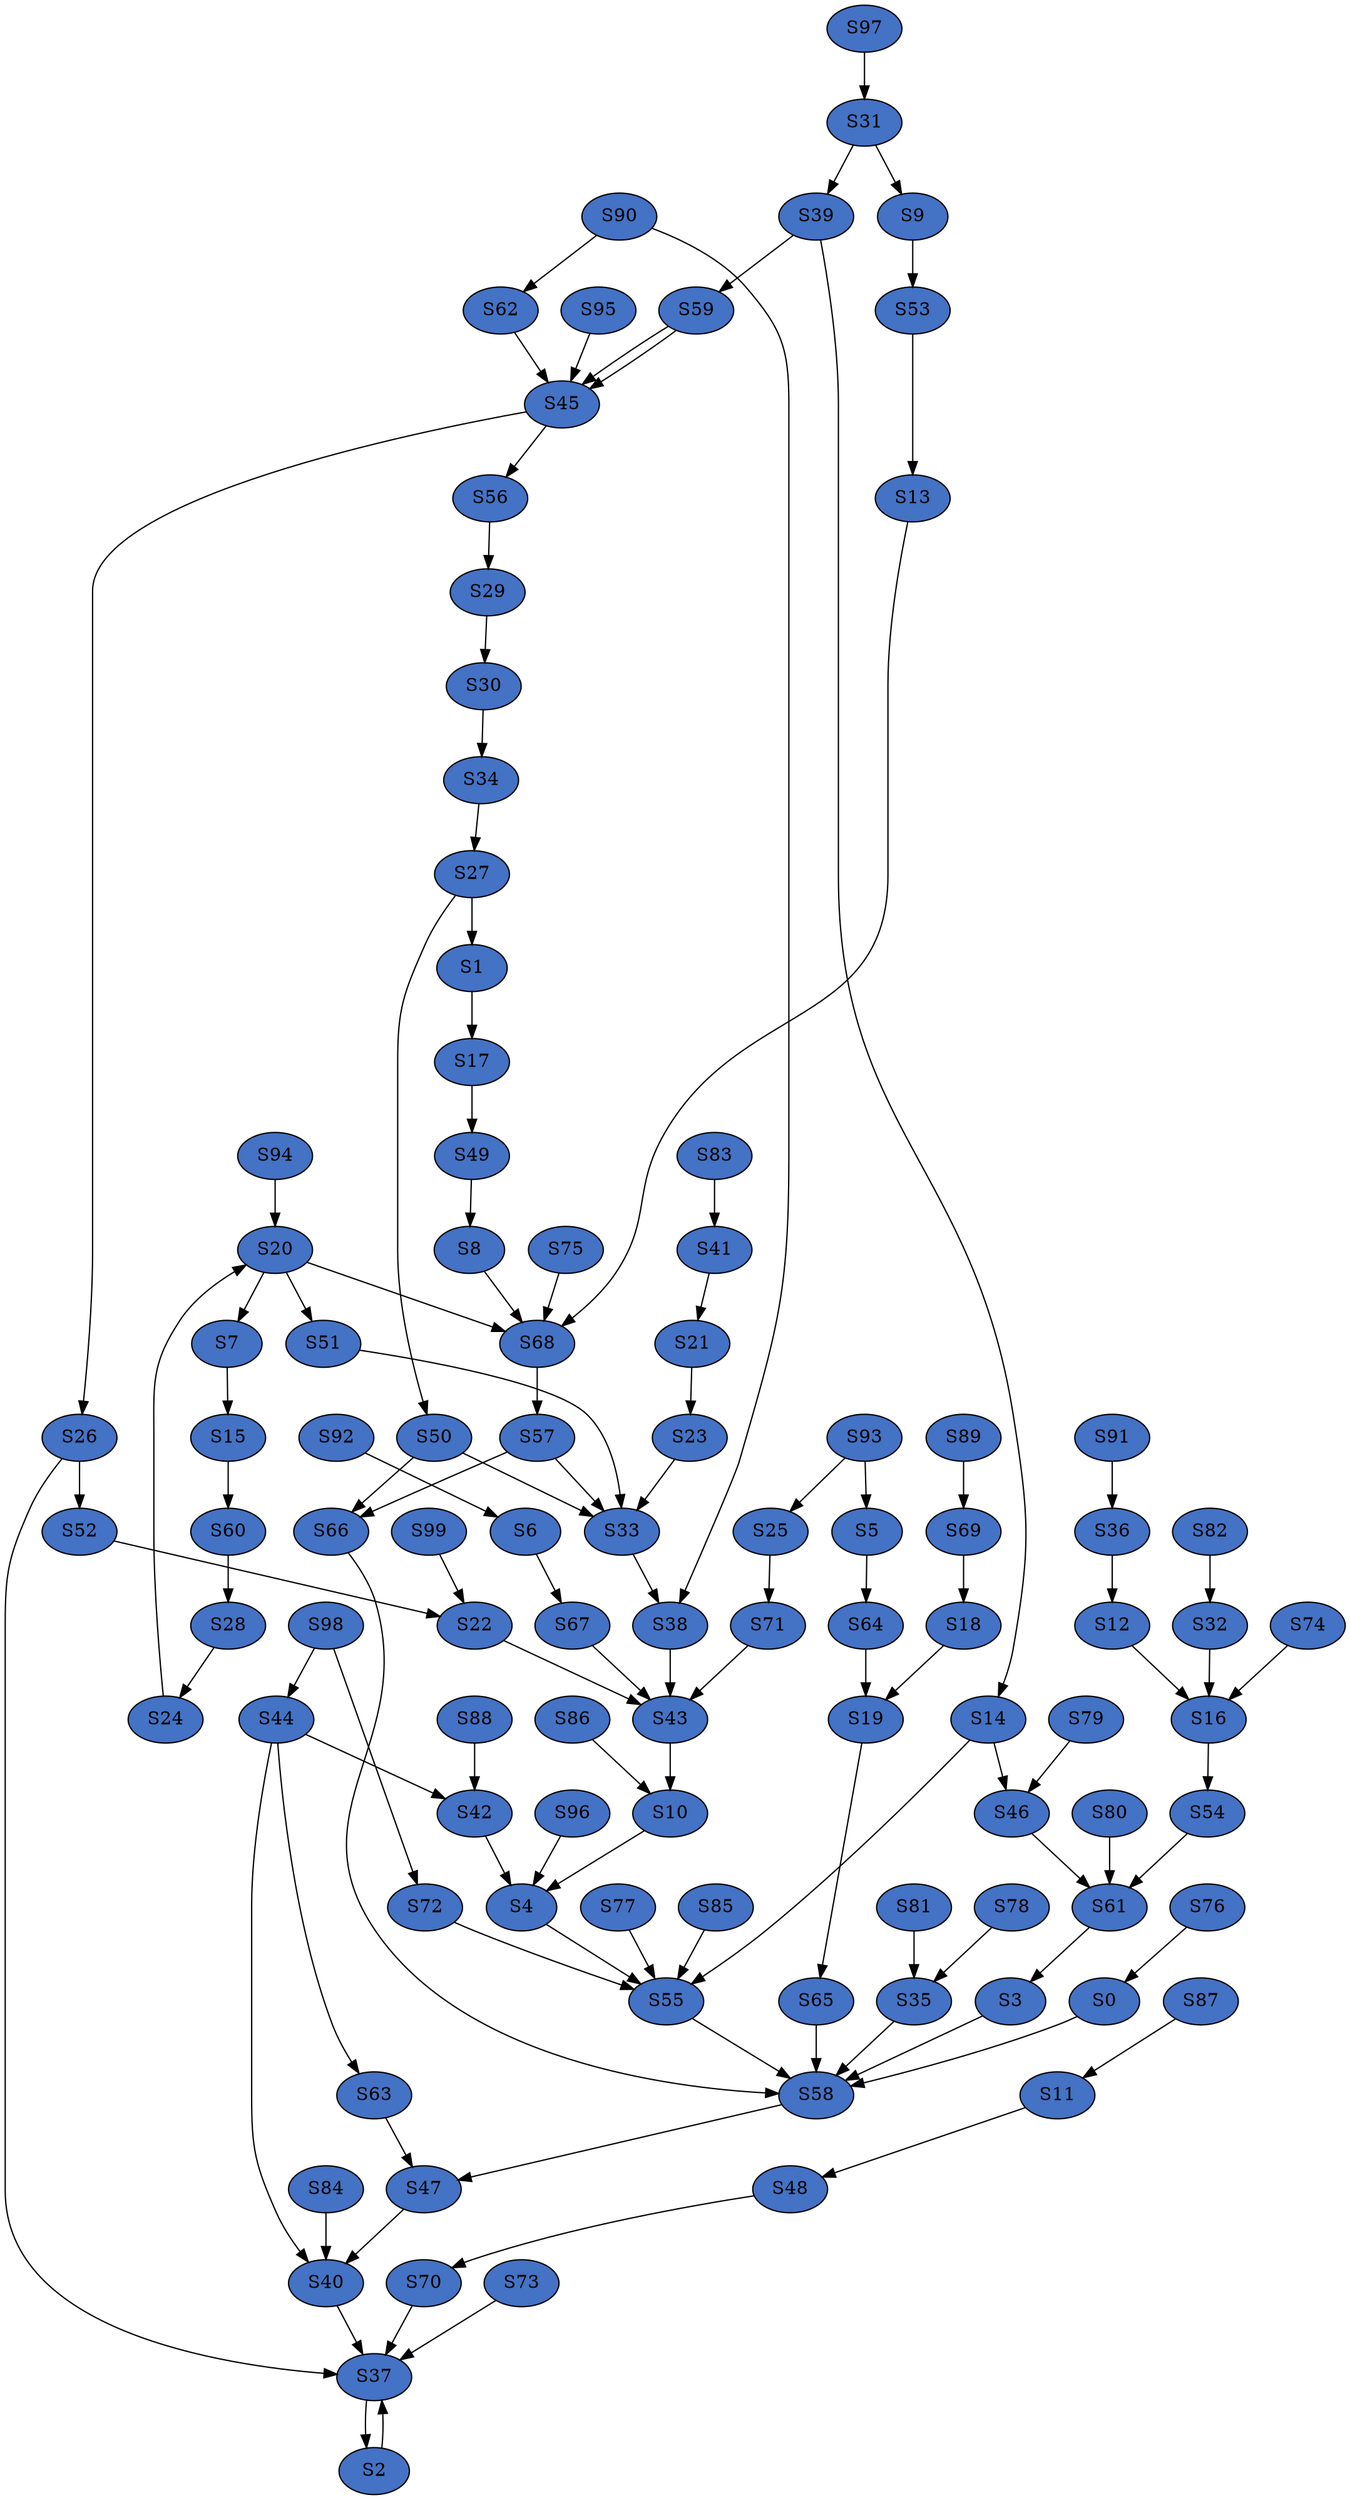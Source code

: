 digraph G {
	graph [bb="0,0,1180,1908"];
	node [color=black,
		fillcolor="#4472C4",
		label="\N",
		style=filled
	];
	S31	 [height=0.5,
		pos="609,1818",
		width=0.75];
	S39	 [height=0.5,
		pos="645,1746",
		width=0.75];
	S31 -> S39	 [pos="e,636.7,1763.1 617.35,1800.8 621.71,1792.3 627.15,1781.7 632.04,1772.2"];
	S9	 [height=0.5,
		pos="573,1746",
		width=0.75];
	S31 -> S9	 [pos="e,581.3,1763.1 600.65,1800.8 596.29,1792.3 590.85,1781.7 585.96,1772.2"];
	S14	 [height=0.5,
		pos="552,594",
		width=0.75];
	S39 -> S14	 [pos="e,552,612.05 641.64,1728 636.69,1701.5 628,1648.4 628,1603 628,1603 628,1603 628,1169 628,1068.1 552,1055.9 552,955 552,955 552,\
955 552,737 552,697 552,650.65 552,622.08"];
	S59	 [height=0.5,
		pos="771,1674",
		width=0.75];
	S39 -> S59	 [pos="e,750.81,1686.2 665.24,1733.8 686,1722.2 718.48,1704.2 741.98,1691.1"];
	S53	 [height=0.5,
		pos="573,1602",
		width=0.75];
	S9 -> S53	 [pos="e,573,1620.2 573,1727.9 573,1703.7 573,1659.2 573,1630.4"];
	S19	 [height=0.5,
		pos="171,594",
		width=0.75];
	S65	 [height=0.5,
		pos="213,378",
		width=0.75];
	S19 -> S65	 [pos="e,209.68,395.94 174.37,575.85 181.66,538.66 198.99,450.37 207.75,405.77"];
	S58	 [height=0.5,
		pos="531,306",
		width=0.75];
	S65 -> S58	 [pos="e,505.78,312.55 238.22,371.45 294.58,359.04 430.86,329.04 495.65,314.78"];
	S44	 [height=0.5,
		pos="950,594",
		width=0.75];
	S40	 [height=0.5,
		pos="952,162",
		width=0.75];
	S44 -> S40	 [pos="e,959.11,179.7 957.51,576.34 968.58,550.2 988,497.7 988,451 988,451 988,451 988,305 988,263.55 973.41,217.32 962.8,189.2"];
	S63	 [height=0.5,
		pos="933,306",
		width=0.75];
	S44 -> S63	 [pos="e,934.03,324.31 948.99,575.97 946.15,528.29 938.12,393.18 934.64,334.63"];
	S42	 [height=0.5,
		pos="823,522",
		width=0.75];
	S44 -> S42	 [pos="e,843.45,534.27 929.88,581.91 909.01,570.41 876.16,552.3 852.39,539.2"];
	S37	 [height=0.5,
		pos="1053,90",
		width=0.75];
	S40 -> S37	 [pos="e,1034.8,103.64 970.06,148.49 985.76,137.6 1008.7,121.69 1026.5,109.37"];
	S47	 [height=0.5,
		pos="933,234",
		width=0.75];
	S63 -> S47	 [pos="e,933,252.1 933,287.7 933,279.98 933,270.71 933,262.11"];
	S5	 [height=0.5,
		pos="171,738",
		width=0.75];
	S64	 [height=0.5,
		pos="171,666",
		width=0.75];
	S5 -> S64	 [pos="e,171,684.1 171,719.7 171,711.98 171,702.71 171,694.11"];
	S64 -> S19	 [pos="e,171,612.1 171,647.7 171,639.98 171,630.71 171,622.11"];
	S94	 [height=0.5,
		pos="497,1026",
		width=0.75];
	S20	 [height=0.5,
		pos="497,954",
		width=0.75];
	S94 -> S20	 [pos="e,497,972.1 497,1007.7 497,999.98 497,990.71 497,982.11"];
	S68	 [height=0.5,
		pos="679,882",
		width=0.75];
	S20 -> S68	 [pos="e,657.83,893.4 520.78,945.13 549.89,935.32 600.56,917.68 643,900 644.82,899.24 646.68,898.44 648.55,897.62"];
	S51	 [height=0.5,
		pos="607,882",
		width=0.75];
	S20 -> S51	 [pos="e,588.06,895.05 516.16,940.81 533.67,929.67 559.76,913.06 579.49,900.5"];
	S7	 [height=0.5,
		pos="497,882",
		width=0.75];
	S20 -> S7	 [pos="e,497,900.1 497,935.7 497,927.98 497,918.71 497,910.11"];
	S57	 [height=0.5,
		pos="679,810",
		width=0.75];
	S68 -> S57	 [pos="e,679,828.1 679,863.7 679,855.98 679,846.71 679,838.11"];
	S75	 [height=0.5,
		pos="734,954",
		width=0.75];
	S75 -> S68	 [pos="e,690.91,898.16 722.07,937.81 714.79,928.55 705.34,916.52 697.15,906.09"];
	S55	 [height=0.5,
		pos="719,378",
		width=0.75];
	S14 -> S55	 [pos="e,699.28,390.43 559.01,576.51 572.68,545.68 605.23,478.24 647,432 659.67,417.98 676.57,405.31 690.81,395.87"];
	S46	 [height=0.5,
		pos="315,522",
		width=0.75];
	S14 -> S46	 [pos="e,336.05,533.73 526.48,587.85 487.85,579.7 412.54,562.43 351,540 349.15,539.33 347.26,538.59 345.38,537.82"];
	S55 -> S58	 [pos="e,553.95,315.54 695.95,368.42 662.74,356.05 601.27,333.17 563.48,319.09"];
	S26	 [height=0.5,
		pos="933,810",
		width=0.75];
	S26 -> S37	 [pos="e,1047.7,107.85 949.63,795.62 976.38,772.48 1026,722.11 1026,667 1026,667 1026,667 1026,233 1026,192.28 1036.8,146.13 1044.8,117.79"];
	S52	 [height=0.5,
		pos="914,738",
		width=0.75];
	S26 -> S52	 [pos="e,918.56,755.79 928.4,792.05 926.25,784.14 923.65,774.54 921.24,765.69"];
	S2	 [height=0.5,
		pos="1053,18",
		width=0.75];
	S37 -> S2	 [pos="e,1047.1,35.956 1047.2,72.411 1046.3,64.507 1046,54.852 1046.4,45.935"];
	S22	 [height=0.5,
		pos="751,666",
		width=0.75];
	S52 -> S22	 [pos="e,772.25,677.23 891.38,727.93 865.88,717.61 823.24,700.11 787,684 785.2,683.2 783.35,682.37 781.5,681.52"];
	S77	 [height=0.5,
		pos="755,450",
		width=0.75];
	S77 -> S55	 [pos="e,727.3,395.15 746.65,432.76 742.29,424.28 736.85,413.71 731.96,404.2"];
	S72	 [height=0.5,
		pos="895,522",
		width=0.75];
	S72 -> S55	 [pos="e,745.47,381.96 893.2,503.97 890.23,484.17 882.55,451.7 863,432 834.04,402.83 787.68,389.57 755.41,383.63"];
	S50	 [height=0.5,
		pos="751,810",
		width=0.75];
	S66	 [height=0.5,
		pos="679,738",
		width=0.75];
	S50 -> S66	 [pos="e,693.8,753.38 736.43,794.83 726.25,784.94 712.48,771.55 700.97,760.36"];
	S33	 [height=0.5,
		pos="823,738",
		width=0.75];
	S50 -> S33	 [pos="e,808.2,753.38 765.57,794.83 775.75,784.94 789.52,771.55 801.03,760.36"];
	S66 -> S58	 [pos="e,547.63,320.38 666.25,721.7 658.44,711.59 648.85,697.71 643,684 627.12,646.8 624,635.45 624,595 624,595 624,595 624,449 624,398.84 \
582.89,352.61 555.34,327.26"];
	S57 -> S66	 [pos="e,679,756.1 679,791.7 679,783.98 679,774.71 679,766.11"];
	S57 -> S33	 [pos="e,801.67,749.37 700.25,798.67 724.6,786.83 764.72,767.33 792.43,753.86"];
	S38	 [height=0.5,
		pos="823,666",
		width=0.75];
	S33 -> S38	 [pos="e,823,684.1 823,719.7 823,711.98 823,702.71 823,694.11"];
	S70	 [height=0.5,
		pos="1081,162",
		width=0.75];
	S70 -> S37	 [pos="e,1059.6,107.47 1074.4,144.41 1071.1,136.22 1067.1,126.14 1063.4,116.95"];
	S30	 [height=0.5,
		pos="798,1386",
		width=0.75];
	S34	 [height=0.5,
		pos="791,1314",
		width=0.75];
	S30 -> S34	 [pos="e,792.71,1332.1 796.27,1367.7 795.5,1360 794.57,1350.7 793.71,1342.1"];
	S27	 [height=0.5,
		pos="789,1242",
		width=0.75];
	S34 -> S27	 [pos="e,789.49,1260.1 790.51,1295.7 790.29,1288 790.02,1278.7 789.77,1270.1"];
	S98	 [height=0.5,
		pos="923,666",
		width=0.75];
	S98 -> S44	 [pos="e,943.46,611.96 929.4,648.41 932.51,640.34 936.33,630.43 939.83,621.35"];
	S98 -> S72	 [pos="e,898.39,540.19 919.62,647.87 914.83,623.56 906.01,578.82 900.33,550.01"];
	S27 -> S50	 [pos="e,758.51,827.66 789,1224 789,1197.3 789,1144.1 789,1099 789,1099 789,1099 789,953 789,911.41 773.6,865.22 762.4,837.14"];
	S1	 [height=0.5,
		pos="700,1170",
		width=0.75];
	S27 -> S1	 [pos="e,716.97,1184.3 772.26,1227.8 758.92,1217.3 740.04,1202.5 724.92,1190.6"];
	S17	 [height=0.5,
		pos="692,1098",
		width=0.75];
	S1 -> S17	 [pos="e,693.95,1116.1 698.02,1151.7 697.14,1144 696.08,1134.7 695.1,1126.1"];
	S82	 [height=0.5,
		pos="243,738",
		width=0.75];
	S32	 [height=0.5,
		pos="243,666",
		width=0.75];
	S82 -> S32	 [pos="e,243,684.1 243,719.7 243,711.98 243,702.71 243,694.11"];
	S16	 [height=0.5,
		pos="243,594",
		width=0.75];
	S32 -> S16	 [pos="e,243,612.1 243,647.7 243,639.98 243,630.71 243,622.11"];
	S51 -> S33	 [pos="e,820.78,756.09 628.03,870.23 632.87,867.98 638.05,865.77 643,864 705.13,841.81 737.22,871.29 787,828 805.12,812.24 814.25,786.02 \
818.77,766.11"];
	S49	 [height=0.5,
		pos="681,1026",
		width=0.75];
	S17 -> S49	 [pos="e,683.71,1044.3 689.34,1080.1 688.13,1072.3 686.66,1063 685.3,1054.4"];
	S45	 [height=0.5,
		pos="842,1602",
		width=0.75];
	S45 -> S26	 [pos="e,931.22,828.03 857.04,1586.8 880.71,1562.9 924,1512 924,1459 924,1459 924,1459 924,953 924,912.92 927.62,866.59 930.26,838.05"];
	S56	 [height=0.5,
		pos="815,1530",
		width=0.75];
	S45 -> S56	 [pos="e,821.54,1548 835.6,1584.4 832.49,1576.3 828.67,1566.4 825.17,1557.4"];
	S29	 [height=0.5,
		pos="801,1458",
		width=0.75];
	S56 -> S29	 [pos="e,804.46,1476.3 811.61,1512.1 810.07,1504.3 808.21,1495 806.47,1486.4"];
	S73	 [height=0.5,
		pos="1153,162",
		width=0.75];
	S73 -> S37	 [pos="e,1071.1,103.64 1135.1,148.49 1119.7,137.7 1097.3,121.98 1079.7,109.7"];
	S90	 [height=0.5,
		pos="934,1746",
		width=0.75];
	S90 -> S38	 [pos="e,846.98,674.59 944.41,1729.1 960.1,1703.7 988,1651.5 988,1603 988,1603 988,1603 988,809 988,765.99 980.54,750.29 950,720 936.32,\
706.43 889.45,688.92 856.66,677.82"];
	S62	 [height=0.5,
		pos="843,1674",
		width=0.75];
	S90 -> S62	 [pos="e,860.04,1688.1 916.88,1731.8 903.16,1721.3 883.69,1706.3 868.18,1694.4"];
	S43	 [height=0.5,
		pos="679,594",
		width=0.75];
	S38 -> S43	 [pos="e,700.33,605.37 801.75,654.67 777.4,642.83 737.28,623.33 709.57,609.86"];
	S62 -> S45	 [pos="e,842.24,1620.1 842.75,1655.7 842.64,1648 842.51,1638.7 842.39,1630.1"];
	S59 -> S45	 [pos="e,823.94,1615.6 781.35,1657.1 790.63,1646.8 804.23,1633.3 816.29,1622.3"];
	S59 -> S45	 [pos="e,831.68,1618.8 789.01,1660.5 800.03,1651 813.84,1637.8 824.7,1626.4"];
	S35	 [height=0.5,
		pos="459,378",
		width=0.75];
	S35 -> S58	 [pos="e,516.2,321.38 473.57,362.83 483.75,352.94 497.52,339.55 509.03,328.36"];
	S58 -> S47	 [pos="e,912.48,245.97 558.23,303.82 619.82,300.55 774.04,289.03 897,252 898.94,251.42 900.9,250.75 902.86,250.01"];
	S3	 [height=0.5,
		pos="353,378",
		width=0.75];
	S3 -> S58	 [pos="e,508.18,315.97 375.91,367.99 407.15,355.71 463.28,333.63 498.76,319.68"];
	S24	 [height=0.5,
		pos="406,594",
		width=0.75];
	S24 -> S20	 [pos="e,476.31,942.24 398.89,611.7 388.4,637.89 370,690.46 370,737 370,811 370,811 370,811 370,869.08 429.77,914.3 467.3,936.97"];
	S28	 [height=0.5,
		pos="425,666",
		width=0.75];
	S28 -> S24	 [pos="e,410.56,611.79 420.4,648.05 418.25,640.14 415.65,630.54 413.24,621.69"];
	S12	 [height=0.5,
		pos="99,666",
		width=0.75];
	S12 -> S16	 [pos="e,221.67,605.37 120.25,654.67 144.6,642.83 184.72,623.33 212.43,609.86"];
	S54	 [height=0.5,
		pos="243,522",
		width=0.75];
	S16 -> S54	 [pos="e,243,540.1 243,575.7 243,567.98 243,558.71 243,550.11"];
	S93	 [height=0.5,
		pos="425,810",
		width=0.75];
	S93 -> S5	 [pos="e,191.64,749.62 399,804.45 357.63,796.82 274.57,779.89 207,756 205.09,755.33 203.15,754.58 201.21,753.8"];
	S25	 [height=0.5,
		pos="425,738",
		width=0.75];
	S93 -> S25	 [pos="e,425,756.1 425,791.7 425,783.98 425,774.71 425,766.11"];
	S22 -> S43	 [pos="e,693.8,609.38 736.43,650.83 726.25,640.94 712.48,627.55 700.97,616.36"];
	S10	 [height=0.5,
		pos="751,522",
		width=0.75];
	S43 -> S10	 [pos="e,736.2,537.38 693.57,578.83 703.75,568.94 717.52,555.55 729.03,544.36"];
	S0	 [height=0.5,
		pos="531,378",
		width=0.75];
	S0 -> S58	 [pos="e,531,324.1 531,359.7 531,351.98 531,342.71 531,334.11"];
	S61	 [height=0.5,
		pos="315,450",
		width=0.75];
	S46 -> S61	 [pos="e,315,468.1 315,503.7 315,495.98 315,486.71 315,478.11"];
	S61 -> S3	 [pos="e,344.23,395.15 323.81,432.76 328.42,424.28 334.16,413.71 339.32,404.2"];
	S85	 [height=0.5,
		pos="827,450",
		width=0.75];
	S85 -> S55	 [pos="e,737.6,391.05 808.19,436.81 791,425.67 765.38,409.06 746.01,396.5"];
	S4	 [height=0.5,
		pos="683,450",
		width=0.75];
	S4 -> S55	 [pos="e,710.7,395.15 691.35,432.76 695.71,424.28 701.15,413.71 706.04,404.2"];
	S47 -> S40	 [pos="e,947.44,179.79 937.6,216.05 939.75,208.14 942.35,198.54 944.76,189.69"];
	S84	 [height=0.5,
		pos="861,234",
		width=0.75];
	S84 -> S40	 [pos="e,934.96,176.11 878.12,219.83 891.84,209.27 911.31,194.3 926.82,182.37"];
	S83	 [height=0.5,
		pos="861,1026",
		width=0.75];
	S41	 [height=0.5,
		pos="861,954",
		width=0.75];
	S83 -> S41	 [pos="e,861,972.1 861,1007.7 861,999.98 861,990.71 861,982.11"];
	S21	 [height=0.5,
		pos="861,882",
		width=0.75];
	S41 -> S21	 [pos="e,861,900.1 861,935.7 861,927.98 861,918.71 861,910.11"];
	S88	 [height=0.5,
		pos="823,594",
		width=0.75];
	S88 -> S42	 [pos="e,823,540.1 823,575.7 823,567.98 823,558.71 823,550.11"];
	S42 -> S4	 [pos="e,704.1,461.55 802.04,510.52 778.43,498.72 739.87,479.43 713.05,466.03"];
	S99	 [height=0.5,
		pos="751,738",
		width=0.75];
	S99 -> S22	 [pos="e,751,684.1 751,719.7 751,711.98 751,702.71 751,694.11"];
	S87	 [height=0.5,
		pos="1081,378",
		width=0.75];
	S11	 [height=0.5,
		pos="1081,306",
		width=0.75];
	S87 -> S11	 [pos="e,1081,324.1 1081,359.7 1081,351.98 1081,342.71 1081,334.11"];
	S48	 [height=0.5,
		pos="1081,234",
		width=0.75];
	S11 -> S48	 [pos="e,1081,252.1 1081,287.7 1081,279.98 1081,270.71 1081,262.11"];
	S92	 [height=0.5,
		pos="607,810",
		width=0.75];
	S6	 [height=0.5,
		pos="607,738",
		width=0.75];
	S92 -> S6	 [pos="e,607,756.1 607,791.7 607,783.98 607,774.71 607,766.11"];
	S67	 [height=0.5,
		pos="679,666",
		width=0.75];
	S6 -> S67	 [pos="e,664.2,681.38 621.57,722.83 631.75,712.94 645.52,699.55 657.03,688.36"];
	S23	 [height=0.5,
		pos="861,810",
		width=0.75];
	S21 -> S23	 [pos="e,861,828.1 861,863.7 861,855.98 861,846.71 861,838.11"];
	S74	 [height=0.5,
		pos="315,666",
		width=0.75];
	S74 -> S16	 [pos="e,257.8,609.38 300.43,650.83 290.25,640.94 276.48,627.55 264.97,616.36"];
	S10 -> S4	 [pos="e,697.07,465.49 736.91,506.5 727.43,496.73 714.76,483.69 704.08,472.7"];
	S86	 [height=0.5,
		pos="751,594",
		width=0.75];
	S86 -> S10	 [pos="e,751,540.1 751,575.7 751,567.98 751,558.71 751,550.11"];
	S78	 [height=0.5,
		pos="459,450",
		width=0.75];
	S78 -> S35	 [pos="e,459,396.1 459,431.7 459,423.98 459,414.71 459,406.11"];
	S81	 [height=0.5,
		pos="387,450",
		width=0.75];
	S81 -> S35	 [pos="e,444.2,393.38 401.57,434.83 411.75,424.94 425.52,411.55 437.03,400.36"];
	S2 -> S37	 [pos="e,1058.8,72.411 1058.9,35.956 1059.7,43.827 1059.9,53.374 1059.6,62.187"];
	S8	 [height=0.5,
		pos="662,954",
		width=0.75];
	S49 -> S8	 [pos="e,666.56,971.79 676.4,1008.1 674.25,1000.1 671.65,990.54 669.24,981.69"];
	S71	 [height=0.5,
		pos="497,666",
		width=0.75];
	S25 -> S71	 [pos="e,482.2,681.38 439.57,722.83 449.75,712.94 463.52,699.55 475.03,688.36"];
	S96	 [height=0.5,
		pos="679,522",
		width=0.75];
	S96 -> S4	 [pos="e,682.02,468.1 679.99,503.7 680.43,495.98 680.96,486.71 681.45,478.11"];
	S67 -> S43	 [pos="e,679,612.1 679,647.7 679,639.98 679,630.71 679,622.11"];
	S71 -> S43	 [pos="e,656.14,603.79 520.05,656.13 552.05,643.83 610.1,621.5 646.49,607.51"];
	S69	 [height=0.5,
		pos="27,738",
		width=0.75];
	S18	 [height=0.5,
		pos="27,666",
		width=0.75];
	S69 -> S18	 [pos="e,27,684.1 27,719.7 27,711.98 27,702.71 27,694.11"];
	S18 -> S19	 [pos="e,149.67,605.37 48.248,654.67 72.602,642.83 112.72,623.33 140.43,609.86"];
	S79	 [height=0.5,
		pos="315,594",
		width=0.75];
	S79 -> S46	 [pos="e,315,540.1 315,575.7 315,567.98 315,558.71 315,550.11"];
	S29 -> S30	 [pos="e,798.73,1404.1 800.26,1439.7 799.93,1432 799.53,1422.7 799.16,1414.1"];
	S95	 [height=0.5,
		pos="915,1674",
		width=0.75];
	S95 -> S45	 [pos="e,856.75,1617.1 900.23,1658.8 889.84,1648.9 875.76,1635.4 864.04,1624.1"];
	S54 -> S61	 [pos="e,300.2,465.38 257.57,506.83 267.75,496.94 281.52,483.55 293.03,472.36"];
	S80	 [height=0.5,
		pos="387,522",
		width=0.75];
	S80 -> S61	 [pos="e,329.8,465.38 372.43,506.83 362.25,496.94 348.48,483.55 336.97,472.36"];
	S13	 [height=0.5,
		pos="573,1530",
		width=0.75];
	S13 -> S68	 [pos="e,662.41,896.43 576.36,1512 581.31,1485.5 590,1432.4 590,1387 590,1387 590,1387 590,1025 590,982.33 602.44,971.58 626,936 633.94,\
924.01 644.89,912.5 654.78,903.29"];
	S8 -> S68	 [pos="e,674.8,900.28 666.12,936.05 668.01,928.26 670.3,918.82 672.42,910.08"];
	S89	 [height=0.5,
		pos="27,810",
		width=0.75];
	S89 -> S69	 [pos="e,27,756.1 27,791.7 27,783.98 27,774.71 27,766.11"];
	S23 -> S33	 [pos="e,831.77,755.15 852.19,792.76 847.58,784.28 841.84,773.71 836.68,764.2"];
	S76	 [height=0.5,
		pos="531,450",
		width=0.75];
	S76 -> S0	 [pos="e,531,396.1 531,431.7 531,423.98 531,414.71 531,406.11"];
	S15	 [height=0.5,
		pos="497,810",
		width=0.75];
	S7 -> S15	 [pos="e,497,828.1 497,863.7 497,855.98 497,846.71 497,838.11"];
	S60	 [height=0.5,
		pos="497,738",
		width=0.75];
	S60 -> S28	 [pos="e,439.8,681.38 482.43,722.83 472.25,712.94 458.48,699.55 446.97,688.36"];
	S91	 [height=0.5,
		pos="99,810",
		width=0.75];
	S36	 [height=0.5,
		pos="99,738",
		width=0.75];
	S91 -> S36	 [pos="e,99,756.1 99,791.7 99,783.98 99,774.71 99,766.11"];
	S36 -> S12	 [pos="e,99,684.1 99,719.7 99,711.98 99,702.71 99,694.11"];
	S15 -> S60	 [pos="e,497,756.1 497,791.7 497,783.98 497,774.71 497,766.11"];
	S97	 [height=0.5,
		pos="609,1890",
		width=0.75];
	S97 -> S31	 [pos="e,609,1836.1 609,1871.7 609,1864 609,1854.7 609,1846.1"];
	S53 -> S13	 [pos="e,573,1548.1 573,1583.7 573,1576 573,1566.7 573,1558.1"];
	S48 -> S70	 [pos="e,1081,180.1 1081,215.7 1081,207.98 1081,198.71 1081,190.11"];
}
